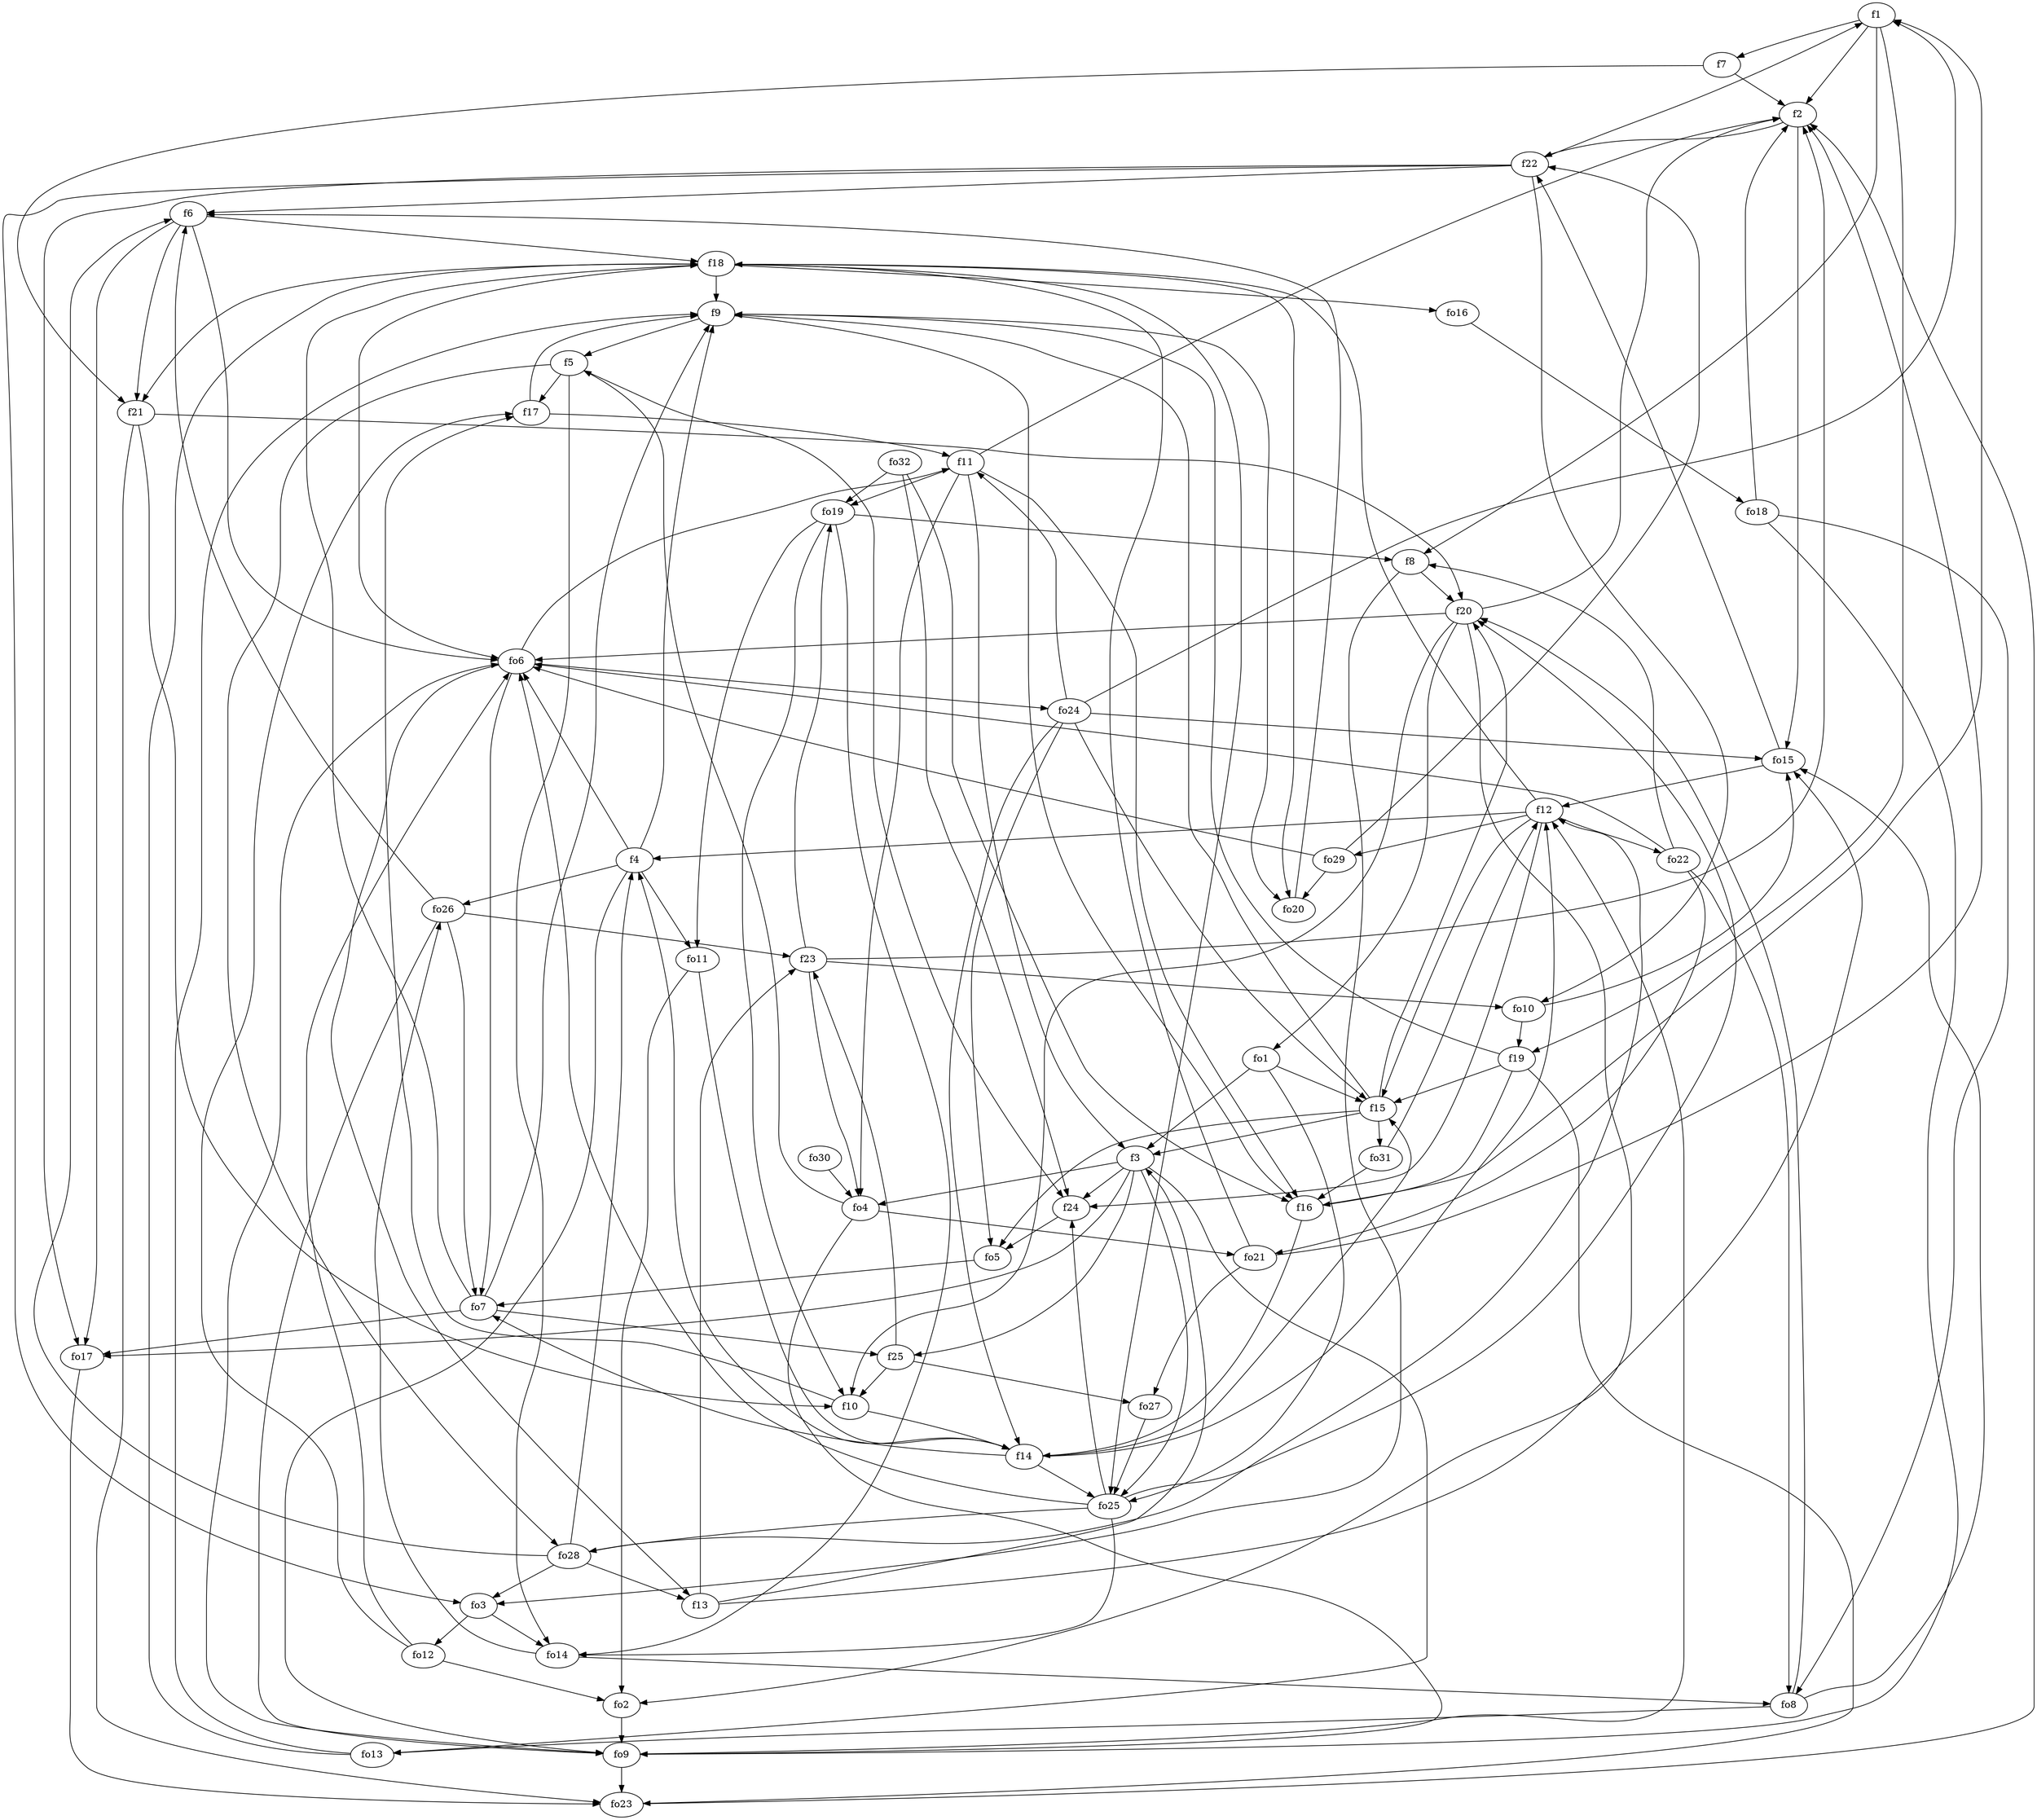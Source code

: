 strict digraph  {
f1;
f2;
f3;
f4;
f5;
f6;
f7;
f8;
f9;
f10;
f11;
f12;
f13;
f14;
f15;
f16;
f17;
f18;
f19;
f20;
f21;
f22;
f23;
f24;
f25;
fo1;
fo2;
fo3;
fo4;
fo5;
fo6;
fo7;
fo8;
fo9;
fo10;
fo11;
fo12;
fo13;
fo14;
fo15;
fo16;
fo17;
fo18;
fo19;
fo20;
fo21;
fo22;
fo23;
fo24;
fo25;
fo26;
fo27;
fo28;
fo29;
fo30;
fo31;
fo32;
f1 -> f19  [weight=2];
f1 -> f2  [weight=2];
f1 -> f7  [weight=2];
f1 -> f8  [weight=2];
f2 -> f22  [weight=2];
f2 -> fo15  [weight=2];
f3 -> fo13  [weight=2];
f3 -> fo4  [weight=2];
f3 -> fo17  [weight=2];
f3 -> f25  [weight=2];
f3 -> f24  [weight=2];
f3 -> fo25  [weight=2];
f4 -> f9  [weight=2];
f4 -> fo11  [weight=2];
f4 -> fo6  [weight=2];
f4 -> fo26  [weight=2];
f4 -> fo9  [weight=2];
f5 -> fo14  [weight=2];
f5 -> f17  [weight=2];
f5 -> fo28  [weight=2];
f5 -> f24  [weight=2];
f6 -> fo17  [weight=2];
f6 -> f21  [weight=2];
f6 -> fo6  [weight=2];
f6 -> f18  [weight=2];
f7 -> f2  [weight=2];
f7 -> f21  [weight=2];
f8 -> fo3  [weight=2];
f8 -> f20  [weight=2];
f9 -> f5  [weight=2];
f9 -> fo20  [weight=2];
f9 -> f16  [weight=2];
f10 -> f14  [weight=2];
f10 -> f17  [weight=2];
f11 -> fo19  [weight=2];
f11 -> f3  [weight=2];
f11 -> f2  [weight=2];
f11 -> f16  [weight=2];
f11 -> fo4  [weight=2];
f12 -> fo22  [weight=2];
f12 -> fo29  [weight=2];
f12 -> f4  [weight=2];
f12 -> f15  [weight=2];
f12 -> f18  [weight=2];
f12 -> f24  [weight=2];
f13 -> f3  [weight=2];
f13 -> f23  [weight=2];
f13 -> fo15  [weight=2];
f14 -> fo25  [weight=2];
f14 -> fo7  [weight=2];
f14 -> f15  [weight=2];
f14 -> f4  [weight=2];
f14 -> f12  [weight=2];
f15 -> f20  [weight=2];
f15 -> f3  [weight=2];
f15 -> fo31  [weight=2];
f15 -> fo5  [weight=2];
f15 -> f9  [weight=2];
f16 -> f1  [weight=2];
f16 -> f14  [weight=2];
f17 -> f11  [weight=2];
f17 -> f9  [weight=2];
f18 -> fo6  [weight=2];
f18 -> fo20  [weight=2];
f18 -> f21  [weight=2];
f18 -> f9  [weight=2];
f18 -> fo25  [weight=2];
f18 -> fo16  [weight=2];
f19 -> f15  [weight=2];
f19 -> f16  [weight=2];
f19 -> fo23  [weight=2];
f19 -> f9  [weight=2];
f20 -> fo1  [weight=2];
f20 -> f2  [weight=2];
f20 -> fo2  [weight=2];
f20 -> fo6  [weight=2];
f20 -> f10  [weight=2];
f21 -> f20  [weight=2];
f21 -> f10  [weight=2];
f21 -> fo23  [weight=2];
f22 -> f1  [weight=2];
f22 -> f6  [weight=2];
f22 -> fo3  [weight=2];
f22 -> fo10  [weight=2];
f22 -> fo17  [weight=2];
f23 -> fo19  [weight=2];
f23 -> fo4  [weight=2];
f23 -> f2  [weight=2];
f23 -> fo10  [weight=2];
f24 -> fo5  [weight=2];
f25 -> fo27  [weight=2];
f25 -> f23  [weight=2];
f25 -> f10  [weight=2];
fo1 -> fo25  [weight=2];
fo1 -> f15  [weight=2];
fo1 -> f3  [weight=2];
fo2 -> fo9  [weight=2];
fo3 -> fo14  [weight=2];
fo3 -> fo12  [weight=2];
fo4 -> fo21  [weight=2];
fo4 -> f5  [weight=2];
fo4 -> fo9  [weight=2];
fo5 -> fo7  [weight=2];
fo6 -> fo7  [weight=2];
fo6 -> fo24  [weight=2];
fo6 -> f13  [weight=2];
fo6 -> f11  [weight=2];
fo7 -> f18  [weight=2];
fo7 -> f25  [weight=2];
fo7 -> f9  [weight=2];
fo7 -> fo17  [weight=2];
fo8 -> f20  [weight=2];
fo8 -> fo13  [weight=2];
fo8 -> fo15  [weight=2];
fo9 -> f12  [weight=2];
fo9 -> fo6  [weight=2];
fo9 -> fo23  [weight=2];
fo10 -> fo15  [weight=2];
fo10 -> f19  [weight=2];
fo11 -> f14  [weight=2];
fo11 -> fo2  [weight=2];
fo12 -> fo6  [weight=2];
fo12 -> fo2  [weight=2];
fo12 -> f17  [weight=2];
fo13 -> f18  [weight=2];
fo13 -> f9  [weight=2];
fo14 -> fo26  [weight=2];
fo14 -> fo8  [weight=2];
fo15 -> f12  [weight=2];
fo15 -> f22  [weight=2];
fo16 -> fo18  [weight=2];
fo17 -> fo23  [weight=2];
fo18 -> fo9  [weight=2];
fo18 -> fo8  [weight=2];
fo18 -> f2  [weight=2];
fo19 -> fo14  [weight=2];
fo19 -> f10  [weight=2];
fo19 -> fo11  [weight=2];
fo19 -> f8  [weight=2];
fo20 -> f6  [weight=2];
fo21 -> fo27  [weight=2];
fo21 -> f18  [weight=2];
fo21 -> f2  [weight=2];
fo22 -> fo8  [weight=2];
fo22 -> f8  [weight=2];
fo22 -> fo6  [weight=2];
fo22 -> fo21  [weight=2];
fo23 -> f2  [weight=2];
fo24 -> f11  [weight=2];
fo24 -> f1  [weight=2];
fo24 -> f14  [weight=2];
fo24 -> fo5  [weight=2];
fo24 -> f15  [weight=2];
fo24 -> fo15  [weight=2];
fo25 -> f20  [weight=2];
fo25 -> f24  [weight=2];
fo25 -> fo6  [weight=2];
fo25 -> fo28  [weight=2];
fo25 -> fo14  [weight=2];
fo26 -> fo7  [weight=2];
fo26 -> f23  [weight=2];
fo26 -> f6  [weight=2];
fo26 -> fo9  [weight=2];
fo27 -> fo25  [weight=2];
fo28 -> fo3  [weight=2];
fo28 -> f13  [weight=2];
fo28 -> f12  [weight=2];
fo28 -> f6  [weight=2];
fo28 -> f4  [weight=2];
fo29 -> fo6  [weight=2];
fo29 -> f22  [weight=2];
fo29 -> fo20  [weight=2];
fo30 -> fo4  [weight=2];
fo31 -> f16  [weight=2];
fo31 -> f12  [weight=2];
fo32 -> f24  [weight=2];
fo32 -> fo19  [weight=2];
fo32 -> f16  [weight=2];
}
